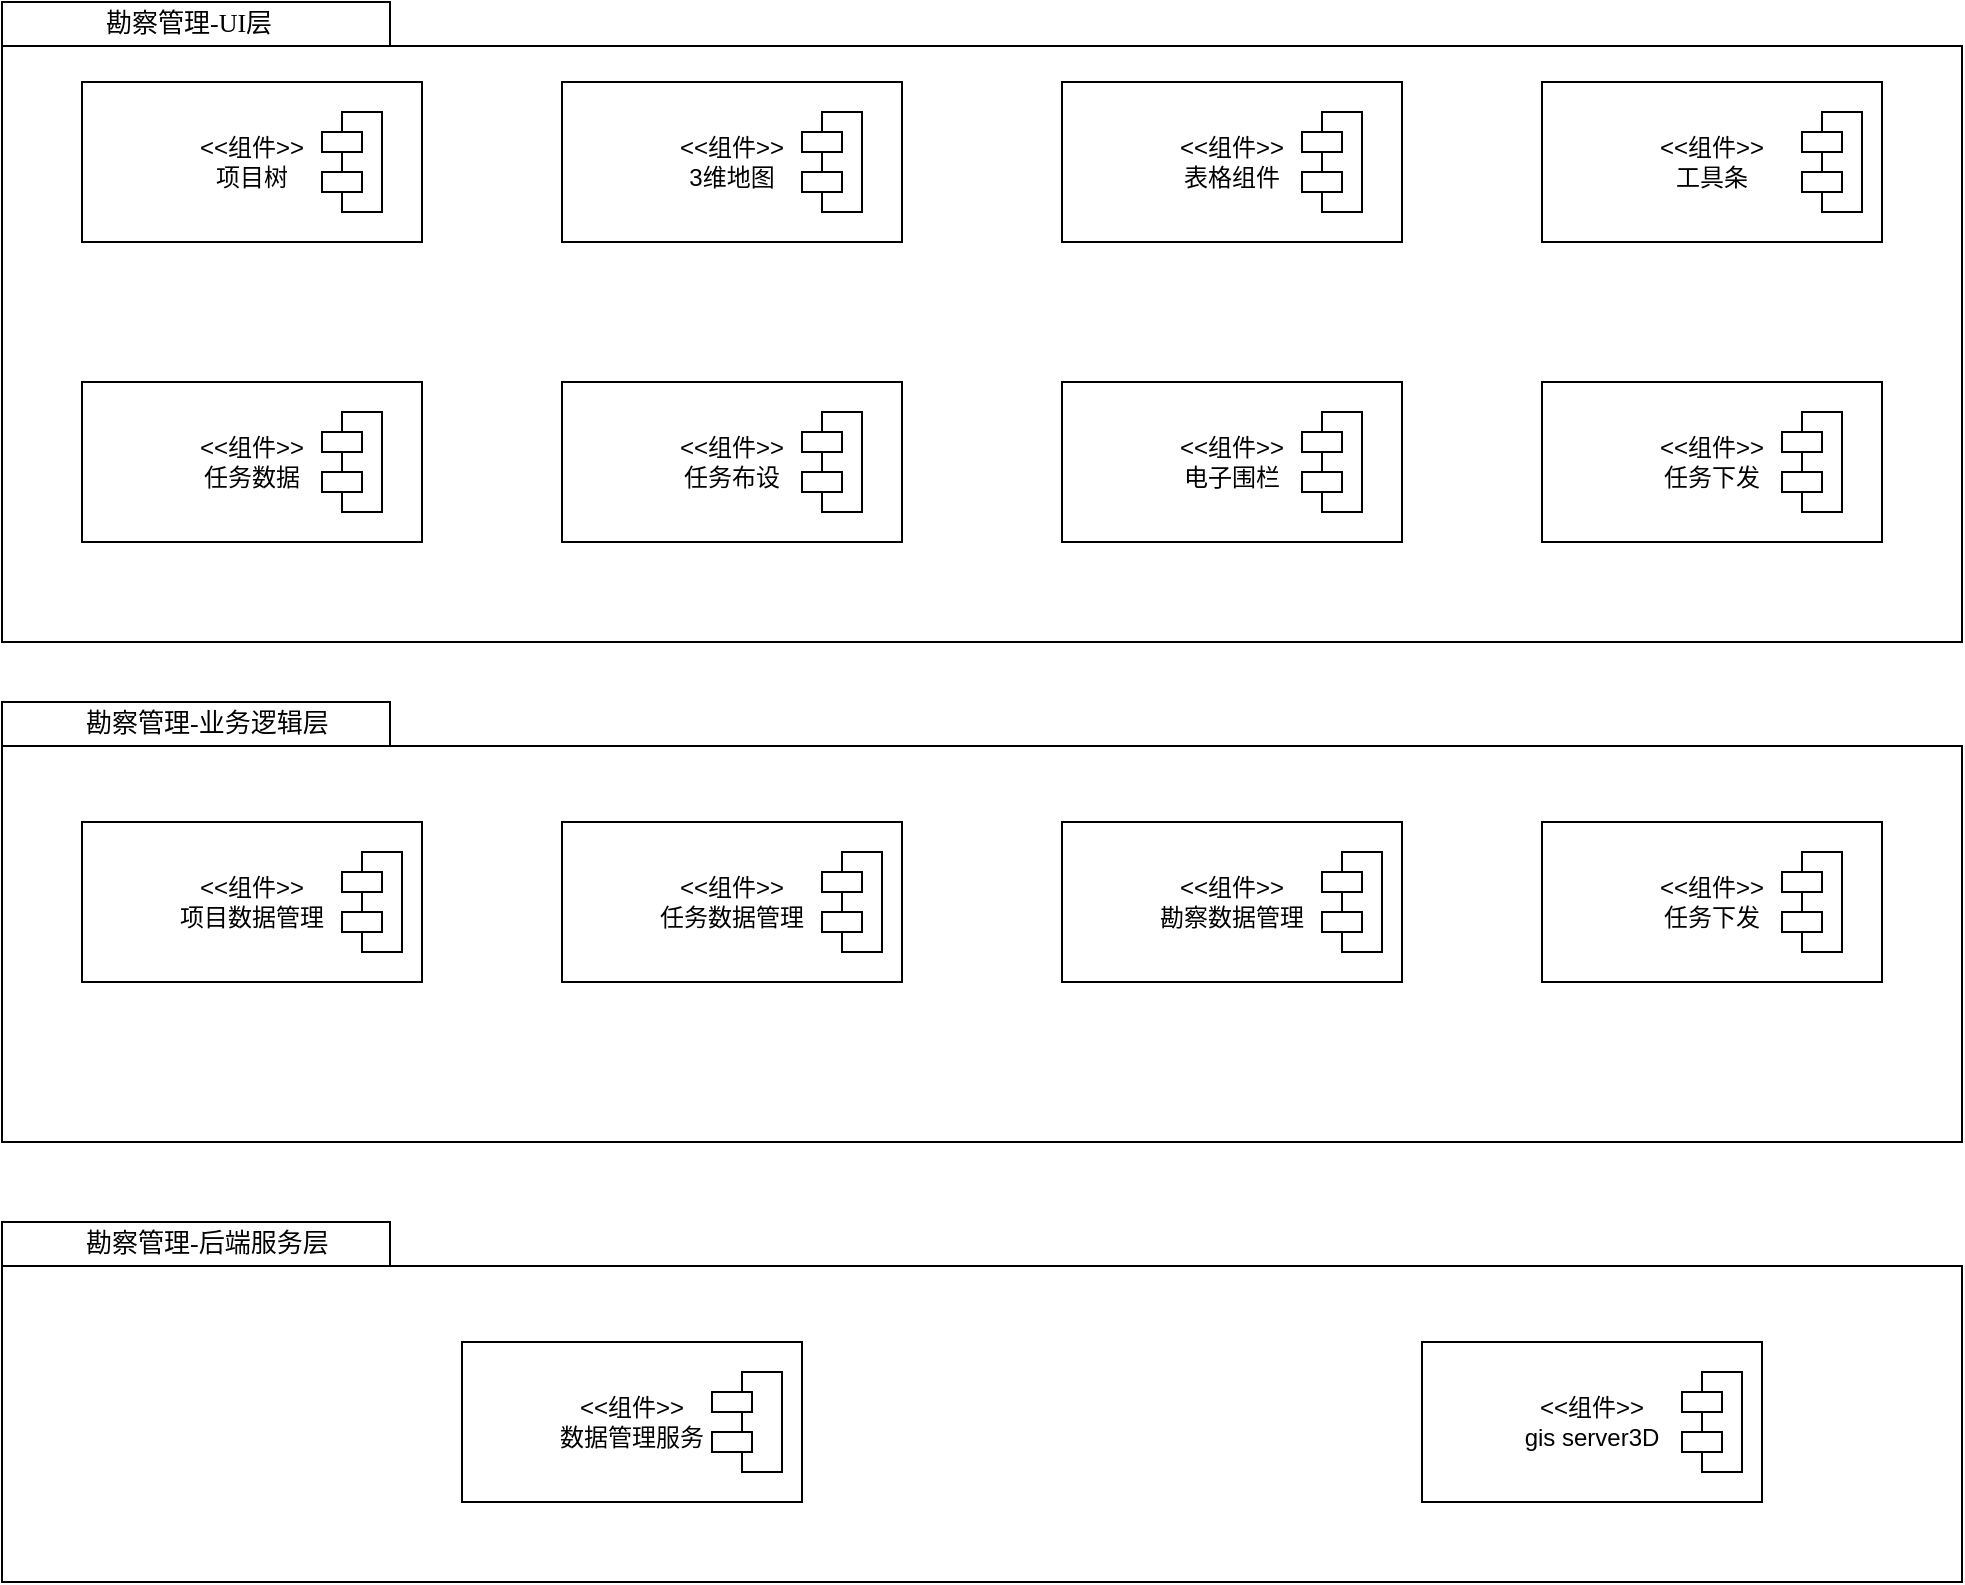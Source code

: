 <mxfile version="24.8.4">
  <diagram name="Page-1" id="b5b7bab2-c9e2-2cf4-8b2a-24fd1a2a6d21">
    <mxGraphModel dx="2049" dy="1054" grid="1" gridSize="10" guides="1" tooltips="1" connect="1" arrows="1" fold="1" page="1" pageScale="1" pageWidth="827" pageHeight="1169" background="none" math="0" shadow="0">
      <root>
        <mxCell id="0" />
        <mxCell id="1" parent="0" />
        <mxCell id="6e0c8c40b5770093-72" value="" style="shape=folder;fontStyle=1;spacingTop=10;tabWidth=194;tabHeight=22;tabPosition=left;html=1;rounded=0;shadow=0;comic=0;labelBackgroundColor=none;strokeWidth=1;fillColor=none;fontFamily=Verdana;fontSize=10;align=center;perimeterSpacing=1;" parent="1" vertex="1">
          <mxGeometry x="270" y="460" width="980" height="220" as="geometry" />
        </mxCell>
        <mxCell id="6e0c8c40b5770093-73" value="勘察管理-UI层" style="text;html=1;align=left;verticalAlign=top;spacingTop=-4;fontSize=13;fontFamily=Verdana;strokeWidth=3;" parent="1" vertex="1">
          <mxGeometry x="320" y="110" width="130" height="20" as="geometry" />
        </mxCell>
        <mxCell id="7XVsTFMkzVn-7O86jsSZ-6" value="勘察管理-业务逻辑层" style="text;html=1;align=left;verticalAlign=top;spacingTop=-4;fontSize=13;fontFamily=Verdana" parent="1" vertex="1">
          <mxGeometry x="310" y="460" width="130" height="20" as="geometry" />
        </mxCell>
        <mxCell id="7XVsTFMkzVn-7O86jsSZ-8" value="勘察管理-后端服务层" style="text;html=1;align=left;verticalAlign=top;spacingTop=-4;fontSize=13;fontFamily=Verdana" parent="1" vertex="1">
          <mxGeometry x="310" y="720" width="130" height="20" as="geometry" />
        </mxCell>
        <mxCell id="xaDwXpA9srtpRgi2xkT6-2" value="&amp;lt;&amp;lt;组件&amp;gt;&amp;gt;&lt;div&gt;项目树&lt;/div&gt;" style="rounded=0;whiteSpace=wrap;html=1;" vertex="1" parent="1">
          <mxGeometry x="310" y="150" width="170" height="80" as="geometry" />
        </mxCell>
        <mxCell id="xaDwXpA9srtpRgi2xkT6-3" value="" style="rounded=0;whiteSpace=wrap;html=1;" vertex="1" parent="1">
          <mxGeometry x="440" y="165" width="20" height="50" as="geometry" />
        </mxCell>
        <mxCell id="xaDwXpA9srtpRgi2xkT6-4" value="" style="rounded=0;whiteSpace=wrap;html=1;" vertex="1" parent="1">
          <mxGeometry x="430" y="175" width="20" height="10" as="geometry" />
        </mxCell>
        <mxCell id="xaDwXpA9srtpRgi2xkT6-10" value="" style="rounded=0;whiteSpace=wrap;html=1;" vertex="1" parent="1">
          <mxGeometry x="430" y="195" width="20" height="10" as="geometry" />
        </mxCell>
        <mxCell id="xaDwXpA9srtpRgi2xkT6-15" value="&amp;lt;&amp;lt;组件&amp;gt;&amp;gt;&lt;div&gt;3维地图&lt;/div&gt;" style="rounded=0;whiteSpace=wrap;html=1;" vertex="1" parent="1">
          <mxGeometry x="550" y="150" width="170" height="80" as="geometry" />
        </mxCell>
        <mxCell id="xaDwXpA9srtpRgi2xkT6-16" value="" style="rounded=0;whiteSpace=wrap;html=1;" vertex="1" parent="1">
          <mxGeometry x="680" y="165" width="20" height="50" as="geometry" />
        </mxCell>
        <mxCell id="xaDwXpA9srtpRgi2xkT6-17" value="" style="rounded=0;whiteSpace=wrap;html=1;" vertex="1" parent="1">
          <mxGeometry x="670" y="175" width="20" height="10" as="geometry" />
        </mxCell>
        <mxCell id="xaDwXpA9srtpRgi2xkT6-18" value="" style="rounded=0;whiteSpace=wrap;html=1;" vertex="1" parent="1">
          <mxGeometry x="670" y="195" width="20" height="10" as="geometry" />
        </mxCell>
        <mxCell id="xaDwXpA9srtpRgi2xkT6-20" value="&amp;lt;&amp;lt;组件&amp;gt;&amp;gt;&lt;div&gt;表格组件&lt;/div&gt;" style="rounded=0;whiteSpace=wrap;html=1;" vertex="1" parent="1">
          <mxGeometry x="800" y="150" width="170" height="80" as="geometry" />
        </mxCell>
        <mxCell id="xaDwXpA9srtpRgi2xkT6-21" value="" style="rounded=0;whiteSpace=wrap;html=1;" vertex="1" parent="1">
          <mxGeometry x="930" y="165" width="20" height="50" as="geometry" />
        </mxCell>
        <mxCell id="xaDwXpA9srtpRgi2xkT6-22" value="" style="rounded=0;whiteSpace=wrap;html=1;" vertex="1" parent="1">
          <mxGeometry x="920" y="175" width="20" height="10" as="geometry" />
        </mxCell>
        <mxCell id="xaDwXpA9srtpRgi2xkT6-23" value="" style="rounded=0;whiteSpace=wrap;html=1;" vertex="1" parent="1">
          <mxGeometry x="920" y="195" width="20" height="10" as="geometry" />
        </mxCell>
        <mxCell id="xaDwXpA9srtpRgi2xkT6-24" value="&amp;lt;&amp;lt;组件&amp;gt;&amp;gt;&lt;div&gt;工具条&lt;/div&gt;" style="rounded=0;whiteSpace=wrap;html=1;" vertex="1" parent="1">
          <mxGeometry x="1040" y="150" width="170" height="80" as="geometry" />
        </mxCell>
        <mxCell id="xaDwXpA9srtpRgi2xkT6-25" value="" style="rounded=0;whiteSpace=wrap;html=1;" vertex="1" parent="1">
          <mxGeometry x="1180" y="165" width="20" height="50" as="geometry" />
        </mxCell>
        <mxCell id="xaDwXpA9srtpRgi2xkT6-26" value="" style="rounded=0;whiteSpace=wrap;html=1;" vertex="1" parent="1">
          <mxGeometry x="1170" y="175" width="20" height="10" as="geometry" />
        </mxCell>
        <mxCell id="xaDwXpA9srtpRgi2xkT6-27" value="" style="rounded=0;whiteSpace=wrap;html=1;" vertex="1" parent="1">
          <mxGeometry x="1170" y="195" width="20" height="10" as="geometry" />
        </mxCell>
        <mxCell id="xaDwXpA9srtpRgi2xkT6-28" value="" style="shape=folder;fontStyle=1;spacingTop=10;tabWidth=194;tabHeight=22;tabPosition=left;html=1;rounded=0;shadow=0;comic=0;labelBackgroundColor=none;strokeWidth=1;fillColor=none;fontFamily=Verdana;fontSize=10;align=center;perimeterSpacing=1;" vertex="1" parent="1">
          <mxGeometry x="270" y="110" width="980" height="320" as="geometry" />
        </mxCell>
        <mxCell id="xaDwXpA9srtpRgi2xkT6-29" value="" style="shape=folder;fontStyle=1;spacingTop=10;tabWidth=194;tabHeight=22;tabPosition=left;html=1;rounded=0;shadow=0;comic=0;labelBackgroundColor=none;strokeWidth=1;fillColor=none;fontFamily=Verdana;fontSize=10;align=center;perimeterSpacing=1;" vertex="1" parent="1">
          <mxGeometry x="270" y="720" width="980" height="180" as="geometry" />
        </mxCell>
        <mxCell id="xaDwXpA9srtpRgi2xkT6-30" value="&amp;lt;&amp;lt;组件&amp;gt;&amp;gt;&lt;div&gt;任务数据&lt;/div&gt;" style="rounded=0;whiteSpace=wrap;html=1;" vertex="1" parent="1">
          <mxGeometry x="310" y="300" width="170" height="80" as="geometry" />
        </mxCell>
        <mxCell id="xaDwXpA9srtpRgi2xkT6-31" value="" style="rounded=0;whiteSpace=wrap;html=1;" vertex="1" parent="1">
          <mxGeometry x="440" y="315" width="20" height="50" as="geometry" />
        </mxCell>
        <mxCell id="xaDwXpA9srtpRgi2xkT6-32" value="" style="rounded=0;whiteSpace=wrap;html=1;" vertex="1" parent="1">
          <mxGeometry x="430" y="325" width="20" height="10" as="geometry" />
        </mxCell>
        <mxCell id="xaDwXpA9srtpRgi2xkT6-33" value="" style="rounded=0;whiteSpace=wrap;html=1;" vertex="1" parent="1">
          <mxGeometry x="430" y="345" width="20" height="10" as="geometry" />
        </mxCell>
        <mxCell id="xaDwXpA9srtpRgi2xkT6-34" value="&amp;lt;&amp;lt;组件&amp;gt;&amp;gt;&lt;div&gt;任务布设&lt;/div&gt;" style="rounded=0;whiteSpace=wrap;html=1;" vertex="1" parent="1">
          <mxGeometry x="550" y="300" width="170" height="80" as="geometry" />
        </mxCell>
        <mxCell id="xaDwXpA9srtpRgi2xkT6-35" value="" style="rounded=0;whiteSpace=wrap;html=1;" vertex="1" parent="1">
          <mxGeometry x="680" y="315" width="20" height="50" as="geometry" />
        </mxCell>
        <mxCell id="xaDwXpA9srtpRgi2xkT6-36" value="" style="rounded=0;whiteSpace=wrap;html=1;" vertex="1" parent="1">
          <mxGeometry x="670" y="325" width="20" height="10" as="geometry" />
        </mxCell>
        <mxCell id="xaDwXpA9srtpRgi2xkT6-37" value="" style="rounded=0;whiteSpace=wrap;html=1;" vertex="1" parent="1">
          <mxGeometry x="670" y="345" width="20" height="10" as="geometry" />
        </mxCell>
        <mxCell id="xaDwXpA9srtpRgi2xkT6-38" value="&amp;lt;&amp;lt;组件&amp;gt;&amp;gt;&lt;div&gt;电子围栏&lt;/div&gt;" style="rounded=0;whiteSpace=wrap;html=1;" vertex="1" parent="1">
          <mxGeometry x="800" y="300" width="170" height="80" as="geometry" />
        </mxCell>
        <mxCell id="xaDwXpA9srtpRgi2xkT6-39" value="" style="rounded=0;whiteSpace=wrap;html=1;" vertex="1" parent="1">
          <mxGeometry x="930" y="315" width="20" height="50" as="geometry" />
        </mxCell>
        <mxCell id="xaDwXpA9srtpRgi2xkT6-40" value="" style="rounded=0;whiteSpace=wrap;html=1;" vertex="1" parent="1">
          <mxGeometry x="920" y="325" width="20" height="10" as="geometry" />
        </mxCell>
        <mxCell id="xaDwXpA9srtpRgi2xkT6-41" value="" style="rounded=0;whiteSpace=wrap;html=1;" vertex="1" parent="1">
          <mxGeometry x="920" y="345" width="20" height="10" as="geometry" />
        </mxCell>
        <mxCell id="xaDwXpA9srtpRgi2xkT6-42" value="&amp;lt;&amp;lt;组件&amp;gt;&amp;gt;&lt;div&gt;任务下发&lt;/div&gt;" style="rounded=0;whiteSpace=wrap;html=1;" vertex="1" parent="1">
          <mxGeometry x="1040" y="300" width="170" height="80" as="geometry" />
        </mxCell>
        <mxCell id="xaDwXpA9srtpRgi2xkT6-43" value="" style="rounded=0;whiteSpace=wrap;html=1;" vertex="1" parent="1">
          <mxGeometry x="1170" y="315" width="20" height="50" as="geometry" />
        </mxCell>
        <mxCell id="xaDwXpA9srtpRgi2xkT6-44" value="" style="rounded=0;whiteSpace=wrap;html=1;" vertex="1" parent="1">
          <mxGeometry x="1160" y="325" width="20" height="10" as="geometry" />
        </mxCell>
        <mxCell id="xaDwXpA9srtpRgi2xkT6-45" value="" style="rounded=0;whiteSpace=wrap;html=1;" vertex="1" parent="1">
          <mxGeometry x="1160" y="345" width="20" height="10" as="geometry" />
        </mxCell>
        <mxCell id="xaDwXpA9srtpRgi2xkT6-46" value="&amp;lt;&amp;lt;组件&amp;gt;&amp;gt;&lt;div&gt;项目数据管理&lt;/div&gt;" style="rounded=0;whiteSpace=wrap;html=1;" vertex="1" parent="1">
          <mxGeometry x="310" y="520" width="170" height="80" as="geometry" />
        </mxCell>
        <mxCell id="xaDwXpA9srtpRgi2xkT6-47" value="" style="rounded=0;whiteSpace=wrap;html=1;" vertex="1" parent="1">
          <mxGeometry x="450" y="535" width="20" height="50" as="geometry" />
        </mxCell>
        <mxCell id="xaDwXpA9srtpRgi2xkT6-48" value="" style="rounded=0;whiteSpace=wrap;html=1;" vertex="1" parent="1">
          <mxGeometry x="440" y="545" width="20" height="10" as="geometry" />
        </mxCell>
        <mxCell id="xaDwXpA9srtpRgi2xkT6-49" value="" style="rounded=0;whiteSpace=wrap;html=1;" vertex="1" parent="1">
          <mxGeometry x="440" y="565" width="20" height="10" as="geometry" />
        </mxCell>
        <mxCell id="xaDwXpA9srtpRgi2xkT6-50" value="&amp;lt;&amp;lt;组件&amp;gt;&amp;gt;&lt;div&gt;任务数据管理&lt;/div&gt;" style="rounded=0;whiteSpace=wrap;html=1;" vertex="1" parent="1">
          <mxGeometry x="550" y="520" width="170" height="80" as="geometry" />
        </mxCell>
        <mxCell id="xaDwXpA9srtpRgi2xkT6-51" value="" style="rounded=0;whiteSpace=wrap;html=1;" vertex="1" parent="1">
          <mxGeometry x="690" y="535" width="20" height="50" as="geometry" />
        </mxCell>
        <mxCell id="xaDwXpA9srtpRgi2xkT6-52" value="" style="rounded=0;whiteSpace=wrap;html=1;" vertex="1" parent="1">
          <mxGeometry x="680" y="545" width="20" height="10" as="geometry" />
        </mxCell>
        <mxCell id="xaDwXpA9srtpRgi2xkT6-53" value="" style="rounded=0;whiteSpace=wrap;html=1;" vertex="1" parent="1">
          <mxGeometry x="680" y="565" width="20" height="10" as="geometry" />
        </mxCell>
        <mxCell id="xaDwXpA9srtpRgi2xkT6-54" value="&amp;lt;&amp;lt;组件&amp;gt;&amp;gt;&lt;div&gt;勘察数据管理&lt;/div&gt;" style="rounded=0;whiteSpace=wrap;html=1;" vertex="1" parent="1">
          <mxGeometry x="800" y="520" width="170" height="80" as="geometry" />
        </mxCell>
        <mxCell id="xaDwXpA9srtpRgi2xkT6-55" value="" style="rounded=0;whiteSpace=wrap;html=1;" vertex="1" parent="1">
          <mxGeometry x="940" y="535" width="20" height="50" as="geometry" />
        </mxCell>
        <mxCell id="xaDwXpA9srtpRgi2xkT6-56" value="" style="rounded=0;whiteSpace=wrap;html=1;" vertex="1" parent="1">
          <mxGeometry x="930" y="545" width="20" height="10" as="geometry" />
        </mxCell>
        <mxCell id="xaDwXpA9srtpRgi2xkT6-57" value="" style="rounded=0;whiteSpace=wrap;html=1;" vertex="1" parent="1">
          <mxGeometry x="930" y="565" width="20" height="10" as="geometry" />
        </mxCell>
        <mxCell id="xaDwXpA9srtpRgi2xkT6-58" value="&amp;lt;&amp;lt;组件&amp;gt;&amp;gt;&lt;div&gt;任务下发&lt;/div&gt;" style="rounded=0;whiteSpace=wrap;html=1;" vertex="1" parent="1">
          <mxGeometry x="1040" y="520" width="170" height="80" as="geometry" />
        </mxCell>
        <mxCell id="xaDwXpA9srtpRgi2xkT6-59" value="" style="rounded=0;whiteSpace=wrap;html=1;" vertex="1" parent="1">
          <mxGeometry x="1170" y="535" width="20" height="50" as="geometry" />
        </mxCell>
        <mxCell id="xaDwXpA9srtpRgi2xkT6-60" value="" style="rounded=0;whiteSpace=wrap;html=1;" vertex="1" parent="1">
          <mxGeometry x="1160" y="545" width="20" height="10" as="geometry" />
        </mxCell>
        <mxCell id="xaDwXpA9srtpRgi2xkT6-61" value="" style="rounded=0;whiteSpace=wrap;html=1;" vertex="1" parent="1">
          <mxGeometry x="1160" y="565" width="20" height="10" as="geometry" />
        </mxCell>
        <mxCell id="xaDwXpA9srtpRgi2xkT6-62" value="&amp;lt;&amp;lt;组件&amp;gt;&amp;gt;&lt;div&gt;数据管理服务&lt;/div&gt;" style="rounded=0;whiteSpace=wrap;html=1;" vertex="1" parent="1">
          <mxGeometry x="500" y="780" width="170" height="80" as="geometry" />
        </mxCell>
        <mxCell id="xaDwXpA9srtpRgi2xkT6-63" value="" style="rounded=0;whiteSpace=wrap;html=1;" vertex="1" parent="1">
          <mxGeometry x="640" y="795" width="20" height="50" as="geometry" />
        </mxCell>
        <mxCell id="xaDwXpA9srtpRgi2xkT6-64" value="" style="rounded=0;whiteSpace=wrap;html=1;" vertex="1" parent="1">
          <mxGeometry x="625" y="805" width="20" height="10" as="geometry" />
        </mxCell>
        <mxCell id="xaDwXpA9srtpRgi2xkT6-65" value="" style="rounded=0;whiteSpace=wrap;html=1;" vertex="1" parent="1">
          <mxGeometry x="625" y="825" width="20" height="10" as="geometry" />
        </mxCell>
        <mxCell id="xaDwXpA9srtpRgi2xkT6-66" value="&amp;lt;&amp;lt;组件&amp;gt;&amp;gt;&lt;div&gt;gis server3D&lt;/div&gt;" style="rounded=0;whiteSpace=wrap;html=1;" vertex="1" parent="1">
          <mxGeometry x="980" y="780" width="170" height="80" as="geometry" />
        </mxCell>
        <mxCell id="xaDwXpA9srtpRgi2xkT6-67" value="" style="rounded=0;whiteSpace=wrap;html=1;" vertex="1" parent="1">
          <mxGeometry x="1120" y="795" width="20" height="50" as="geometry" />
        </mxCell>
        <mxCell id="xaDwXpA9srtpRgi2xkT6-68" value="" style="rounded=0;whiteSpace=wrap;html=1;" vertex="1" parent="1">
          <mxGeometry x="1110" y="805" width="20" height="10" as="geometry" />
        </mxCell>
        <mxCell id="xaDwXpA9srtpRgi2xkT6-69" value="" style="rounded=0;whiteSpace=wrap;html=1;" vertex="1" parent="1">
          <mxGeometry x="1110" y="825" width="20" height="10" as="geometry" />
        </mxCell>
      </root>
    </mxGraphModel>
  </diagram>
</mxfile>

